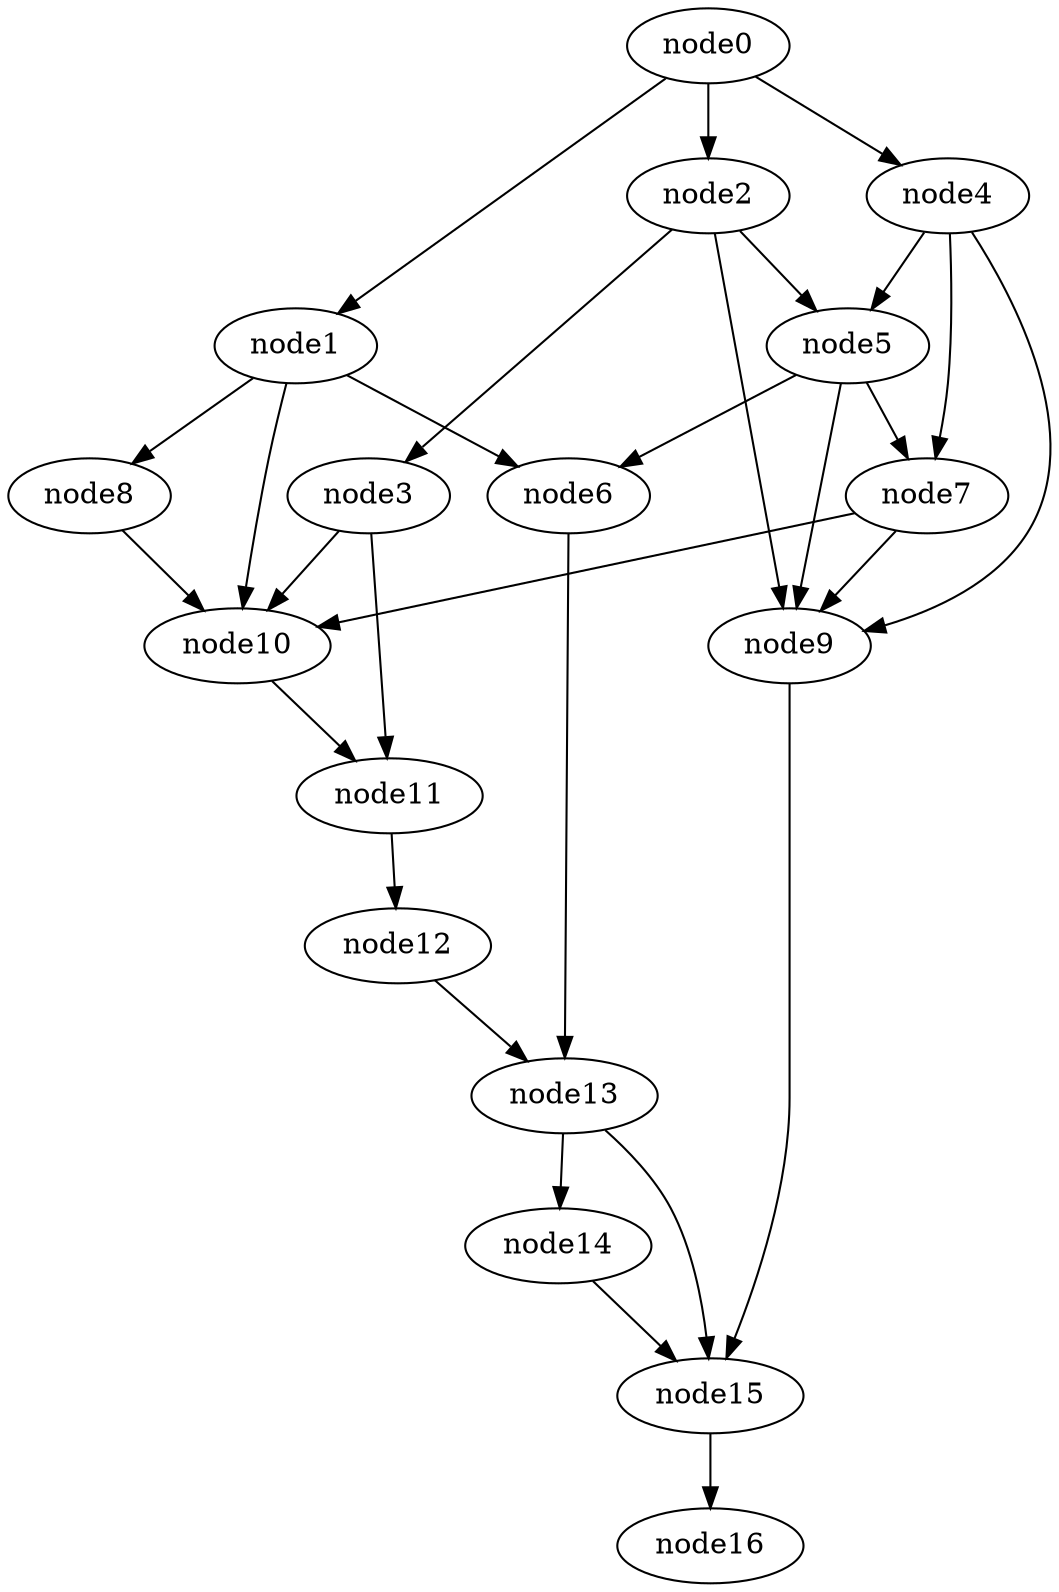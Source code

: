 digraph g{
	node16
	node15 -> node16
	node14 -> node15
	node13 -> node15
	node13 -> node14
	node12 -> node13
	node11 -> node12
	node10 -> node11
	node9 -> node15
	node8 -> node10
	node7 -> node10
	node7 -> node9
	node6 -> node13
	node5 -> node9
	node5 -> node7
	node5 -> node6
	node4 -> node9
	node4 -> node7
	node4 -> node5
	node3 -> node11
	node3 -> node10
	node2 -> node9
	node2 -> node5
	node2 -> node3
	node1 -> node10
	node1 -> node8
	node1 -> node6
	node0 -> node4
	node0 -> node2
	node0 -> node1
}
